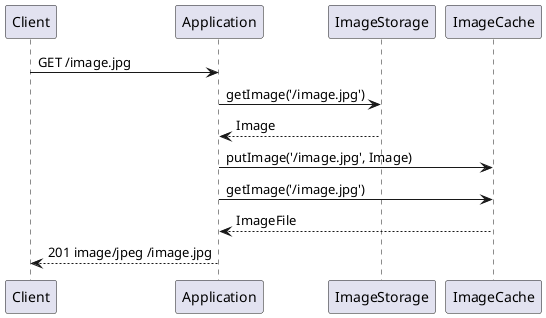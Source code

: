 @startuml

Client -> Application: GET /image.jpg
Application -> ImageStorage: getImage('/image.jpg')
Application <-- ImageStorage: Image
Application -> ImageCache: putImage('/image.jpg', Image)
Application -> ImageCache: getImage('/image.jpg')
Application <-- ImageCache: ImageFile
Client <-- Application: 201 image/jpeg /image.jpg

@enduml

